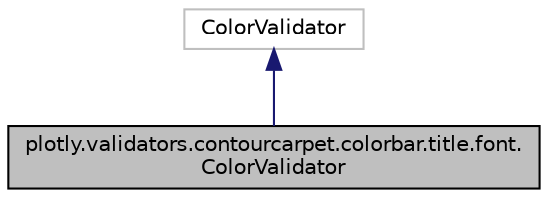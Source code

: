 digraph "plotly.validators.contourcarpet.colorbar.title.font.ColorValidator"
{
 // LATEX_PDF_SIZE
  edge [fontname="Helvetica",fontsize="10",labelfontname="Helvetica",labelfontsize="10"];
  node [fontname="Helvetica",fontsize="10",shape=record];
  Node1 [label="plotly.validators.contourcarpet.colorbar.title.font.\lColorValidator",height=0.2,width=0.4,color="black", fillcolor="grey75", style="filled", fontcolor="black",tooltip=" "];
  Node2 -> Node1 [dir="back",color="midnightblue",fontsize="10",style="solid",fontname="Helvetica"];
  Node2 [label="ColorValidator",height=0.2,width=0.4,color="grey75", fillcolor="white", style="filled",tooltip=" "];
}
